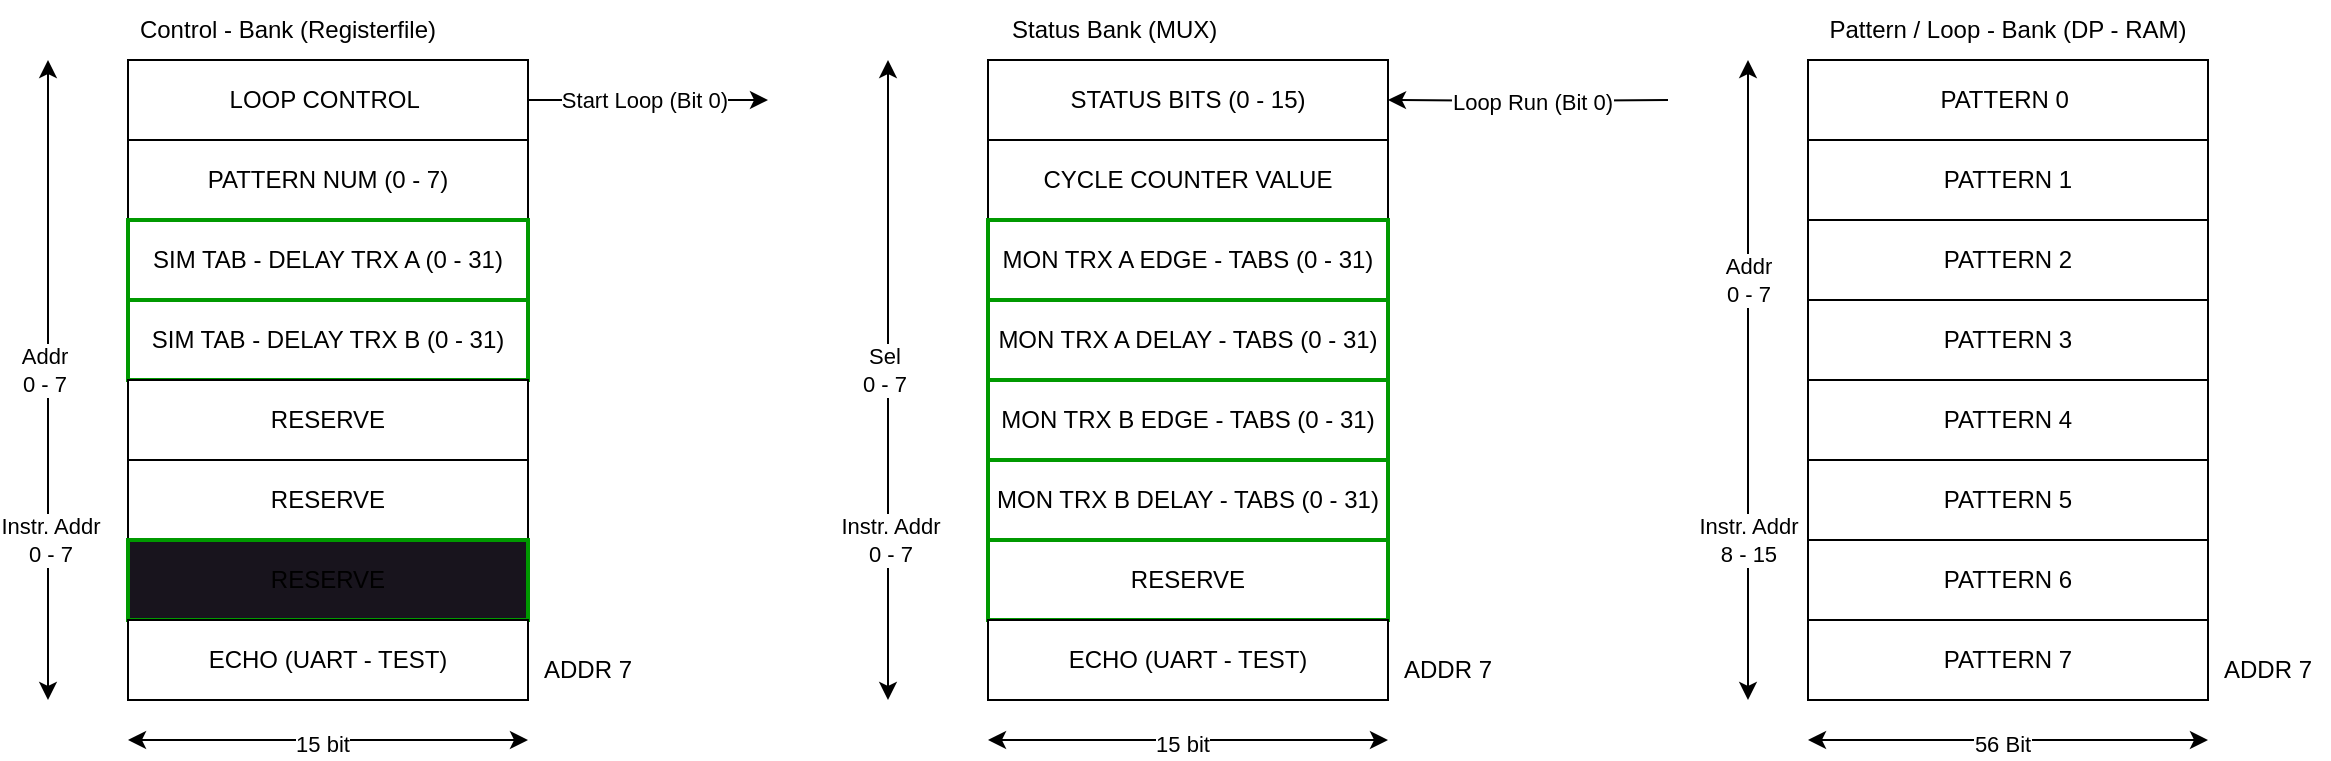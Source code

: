 <mxfile>
    <diagram name="Page-1" id="0X1LNtYORCH-xmy5lvc5">
        <mxGraphModel dx="1292" dy="478" grid="1" gridSize="10" guides="1" tooltips="1" connect="1" arrows="1" fold="1" page="1" pageScale="1" pageWidth="1654" pageHeight="1169" math="0" shadow="0">
            <root>
                <mxCell id="0"/>
                <mxCell id="1" parent="0"/>
                <mxCell id="ktHzhZtXxw7lbarvhIDh-25" style="edgeStyle=orthogonalEdgeStyle;rounded=0;orthogonalLoop=1;jettySize=auto;html=1;" parent="1" source="ktHzhZtXxw7lbarvhIDh-1" edge="1">
                    <mxGeometry relative="1" as="geometry">
                        <mxPoint x="440" y="160" as="targetPoint"/>
                    </mxGeometry>
                </mxCell>
                <mxCell id="ktHzhZtXxw7lbarvhIDh-26" value="Start Loop (Bit 0)" style="edgeLabel;html=1;align=center;verticalAlign=middle;resizable=0;points=[];" parent="ktHzhZtXxw7lbarvhIDh-25" vertex="1" connectable="0">
                    <mxGeometry x="-0.037" relative="1" as="geometry">
                        <mxPoint as="offset"/>
                    </mxGeometry>
                </mxCell>
                <mxCell id="ktHzhZtXxw7lbarvhIDh-1" value="LOOP CONTROL&amp;nbsp;" style="rounded=0;whiteSpace=wrap;html=1;" parent="1" vertex="1">
                    <mxGeometry x="120" y="140" width="200" height="40" as="geometry"/>
                </mxCell>
                <mxCell id="ktHzhZtXxw7lbarvhIDh-2" value="PATTERN NUM (0 - 7)" style="rounded=0;whiteSpace=wrap;html=1;" parent="1" vertex="1">
                    <mxGeometry x="120" y="180" width="200" height="40" as="geometry"/>
                </mxCell>
                <mxCell id="ktHzhZtXxw7lbarvhIDh-4" value="RESERVE" style="rounded=0;whiteSpace=wrap;html=1;" parent="1" vertex="1">
                    <mxGeometry x="120" y="340" width="200" height="40" as="geometry"/>
                </mxCell>
                <mxCell id="ktHzhZtXxw7lbarvhIDh-5" value="SIM TAB - DELAY TRX A (0 - 31)" style="rounded=0;whiteSpace=wrap;html=1;strokeColor=#009900;strokeWidth=2;" parent="1" vertex="1">
                    <mxGeometry x="120" y="220" width="200" height="40" as="geometry"/>
                </mxCell>
                <mxCell id="ktHzhZtXxw7lbarvhIDh-6" value="SIM TAB - DELAY TRX B (0 - 31)" style="rounded=0;whiteSpace=wrap;html=1;strokeColor=#009900;strokeWidth=2;" parent="1" vertex="1">
                    <mxGeometry x="120" y="260" width="200" height="40" as="geometry"/>
                </mxCell>
                <mxCell id="ktHzhZtXxw7lbarvhIDh-7" value="RESERVE" style="rounded=0;whiteSpace=wrap;html=1;strokeColor=#009900;strokeWidth=2;fillColor=#18141D;" parent="1" vertex="1">
                    <mxGeometry x="120" y="380" width="200" height="40" as="geometry"/>
                </mxCell>
                <mxCell id="ktHzhZtXxw7lbarvhIDh-8" value="Control - Bank (Registerfile)" style="text;html=1;align=center;verticalAlign=middle;whiteSpace=wrap;rounded=0;" parent="1" vertex="1">
                    <mxGeometry x="120" y="110" width="160" height="30" as="geometry"/>
                </mxCell>
                <mxCell id="ktHzhZtXxw7lbarvhIDh-9" value="" style="endArrow=classic;startArrow=classic;html=1;rounded=0;" parent="1" edge="1">
                    <mxGeometry width="50" height="50" relative="1" as="geometry">
                        <mxPoint x="120" y="480" as="sourcePoint"/>
                        <mxPoint x="320" y="480" as="targetPoint"/>
                    </mxGeometry>
                </mxCell>
                <mxCell id="ktHzhZtXxw7lbarvhIDh-10" value="15 bit" style="edgeLabel;html=1;align=center;verticalAlign=middle;resizable=0;points=[];" parent="ktHzhZtXxw7lbarvhIDh-9" vertex="1" connectable="0">
                    <mxGeometry x="-0.03" y="-2" relative="1" as="geometry">
                        <mxPoint as="offset"/>
                    </mxGeometry>
                </mxCell>
                <mxCell id="ktHzhZtXxw7lbarvhIDh-11" value="" style="endArrow=classic;startArrow=classic;html=1;rounded=0;" parent="1" edge="1">
                    <mxGeometry width="50" height="50" relative="1" as="geometry">
                        <mxPoint x="80" y="140" as="sourcePoint"/>
                        <mxPoint x="80" y="460" as="targetPoint"/>
                    </mxGeometry>
                </mxCell>
                <mxCell id="ktHzhZtXxw7lbarvhIDh-12" value="Addr&lt;div&gt;0 - 7&lt;/div&gt;" style="edgeLabel;html=1;align=center;verticalAlign=middle;resizable=0;points=[];" parent="ktHzhZtXxw7lbarvhIDh-11" vertex="1" connectable="0">
                    <mxGeometry x="-0.03" y="-2" relative="1" as="geometry">
                        <mxPoint as="offset"/>
                    </mxGeometry>
                </mxCell>
                <mxCell id="ktHzhZtXxw7lbarvhIDh-64" value="Instr. Addr&lt;div&gt;0 - 7&lt;/div&gt;" style="edgeLabel;html=1;align=center;verticalAlign=middle;resizable=0;points=[];" parent="ktHzhZtXxw7lbarvhIDh-11" vertex="1" connectable="0">
                    <mxGeometry x="0.45" y="1" relative="1" as="geometry">
                        <mxPoint y="8" as="offset"/>
                    </mxGeometry>
                </mxCell>
                <mxCell id="ktHzhZtXxw7lbarvhIDh-15" value="ECHO (UART - TEST)" style="rounded=0;whiteSpace=wrap;html=1;" parent="1" vertex="1">
                    <mxGeometry x="120" y="420" width="200" height="40" as="geometry"/>
                </mxCell>
                <mxCell id="ktHzhZtXxw7lbarvhIDh-44" style="edgeStyle=orthogonalEdgeStyle;rounded=0;orthogonalLoop=1;jettySize=auto;html=1;" parent="1" target="ktHzhZtXxw7lbarvhIDh-31" edge="1">
                    <mxGeometry relative="1" as="geometry">
                        <mxPoint x="890" y="160" as="sourcePoint"/>
                    </mxGeometry>
                </mxCell>
                <mxCell id="ktHzhZtXxw7lbarvhIDh-45" value="Loop Run (Bit 0)" style="edgeLabel;html=1;align=center;verticalAlign=middle;resizable=0;points=[];" parent="ktHzhZtXxw7lbarvhIDh-44" vertex="1" connectable="0">
                    <mxGeometry x="-0.032" y="4" relative="1" as="geometry">
                        <mxPoint y="-4" as="offset"/>
                    </mxGeometry>
                </mxCell>
                <mxCell id="ktHzhZtXxw7lbarvhIDh-31" value="STATUS BITS (0 - 15)" style="rounded=0;whiteSpace=wrap;html=1;" parent="1" vertex="1">
                    <mxGeometry x="550" y="140" width="200" height="40" as="geometry"/>
                </mxCell>
                <mxCell id="ktHzhZtXxw7lbarvhIDh-32" value="CYCLE COUNTER VALUE" style="rounded=0;whiteSpace=wrap;html=1;" parent="1" vertex="1">
                    <mxGeometry x="550" y="180" width="200" height="40" as="geometry"/>
                </mxCell>
                <mxCell id="ktHzhZtXxw7lbarvhIDh-33" value="MON TRX A EDGE - TABS (0 - 31)" style="rounded=0;whiteSpace=wrap;html=1;strokeColor=#009900;strokeWidth=2;" parent="1" vertex="1">
                    <mxGeometry x="550" y="220" width="200" height="40" as="geometry"/>
                </mxCell>
                <mxCell id="ktHzhZtXxw7lbarvhIDh-34" value="MON TRX A DELAY - TABS (0 - 31)" style="rounded=0;whiteSpace=wrap;html=1;strokeColor=#009900;strokeWidth=2;" parent="1" vertex="1">
                    <mxGeometry x="550" y="260" width="200" height="40" as="geometry"/>
                </mxCell>
                <mxCell id="ktHzhZtXxw7lbarvhIDh-35" value="MON TRX B EDGE - TABS (0 - 31)" style="rounded=0;whiteSpace=wrap;html=1;strokeColor=#009900;strokeWidth=2;" parent="1" vertex="1">
                    <mxGeometry x="550" y="300" width="200" height="40" as="geometry"/>
                </mxCell>
                <mxCell id="ktHzhZtXxw7lbarvhIDh-36" value="MON TRX B DELAY - TABS (0 - 31)" style="rounded=0;whiteSpace=wrap;html=1;strokeColor=#009900;strokeWidth=2;" parent="1" vertex="1">
                    <mxGeometry x="550" y="340" width="200" height="40" as="geometry"/>
                </mxCell>
                <mxCell id="ktHzhZtXxw7lbarvhIDh-37" value="RESERVE" style="rounded=0;whiteSpace=wrap;html=1;strokeColor=#009900;strokeWidth=2;" parent="1" vertex="1">
                    <mxGeometry x="550" y="380" width="200" height="40" as="geometry"/>
                </mxCell>
                <mxCell id="ktHzhZtXxw7lbarvhIDh-38" value="ECHO (UART - TEST)" style="rounded=0;whiteSpace=wrap;html=1;" parent="1" vertex="1">
                    <mxGeometry x="550" y="420" width="200" height="40" as="geometry"/>
                </mxCell>
                <mxCell id="ktHzhZtXxw7lbarvhIDh-39" value="" style="endArrow=classic;startArrow=classic;html=1;rounded=0;" parent="1" edge="1">
                    <mxGeometry width="50" height="50" relative="1" as="geometry">
                        <mxPoint x="550" y="480" as="sourcePoint"/>
                        <mxPoint x="750" y="480" as="targetPoint"/>
                    </mxGeometry>
                </mxCell>
                <mxCell id="ktHzhZtXxw7lbarvhIDh-40" value="15 bit" style="edgeLabel;html=1;align=center;verticalAlign=middle;resizable=0;points=[];" parent="ktHzhZtXxw7lbarvhIDh-39" vertex="1" connectable="0">
                    <mxGeometry x="-0.03" y="-2" relative="1" as="geometry">
                        <mxPoint as="offset"/>
                    </mxGeometry>
                </mxCell>
                <mxCell id="ktHzhZtXxw7lbarvhIDh-41" value="" style="endArrow=classic;startArrow=classic;html=1;rounded=0;" parent="1" edge="1">
                    <mxGeometry width="50" height="50" relative="1" as="geometry">
                        <mxPoint x="500" y="140" as="sourcePoint"/>
                        <mxPoint x="500" y="460" as="targetPoint"/>
                    </mxGeometry>
                </mxCell>
                <mxCell id="ktHzhZtXxw7lbarvhIDh-42" value="Sel&lt;div&gt;0 - 7&lt;/div&gt;" style="edgeLabel;html=1;align=center;verticalAlign=middle;resizable=0;points=[];" parent="ktHzhZtXxw7lbarvhIDh-41" vertex="1" connectable="0">
                    <mxGeometry x="-0.03" y="-2" relative="1" as="geometry">
                        <mxPoint as="offset"/>
                    </mxGeometry>
                </mxCell>
                <mxCell id="ktHzhZtXxw7lbarvhIDh-63" value="Instr. Addr&lt;div&gt;0 - 7&lt;/div&gt;" style="edgeLabel;html=1;align=center;verticalAlign=middle;resizable=0;points=[];" parent="ktHzhZtXxw7lbarvhIDh-41" vertex="1" connectable="0">
                    <mxGeometry x="0.431" y="1" relative="1" as="geometry">
                        <mxPoint y="11" as="offset"/>
                    </mxGeometry>
                </mxCell>
                <mxCell id="ktHzhZtXxw7lbarvhIDh-43" value="Status Bank (MUX)&amp;nbsp;" style="text;html=1;align=center;verticalAlign=middle;whiteSpace=wrap;rounded=0;" parent="1" vertex="1">
                    <mxGeometry x="550" y="110" width="130" height="30" as="geometry"/>
                </mxCell>
                <mxCell id="ktHzhZtXxw7lbarvhIDh-46" value="ADDR 7" style="text;html=1;align=center;verticalAlign=middle;whiteSpace=wrap;rounded=0;" parent="1" vertex="1">
                    <mxGeometry x="320" y="430" width="60" height="30" as="geometry"/>
                </mxCell>
                <mxCell id="ktHzhZtXxw7lbarvhIDh-47" value="ADDR 7" style="text;html=1;align=center;verticalAlign=middle;whiteSpace=wrap;rounded=0;" parent="1" vertex="1">
                    <mxGeometry x="750" y="430" width="60" height="30" as="geometry"/>
                </mxCell>
                <mxCell id="ktHzhZtXxw7lbarvhIDh-48" value="PATTERN 0&amp;nbsp;" style="rounded=0;whiteSpace=wrap;html=1;" parent="1" vertex="1">
                    <mxGeometry x="960" y="140" width="200" height="40" as="geometry"/>
                </mxCell>
                <mxCell id="ktHzhZtXxw7lbarvhIDh-49" value="PATTERN 1" style="rounded=0;whiteSpace=wrap;html=1;" parent="1" vertex="1">
                    <mxGeometry x="960" y="180" width="200" height="40" as="geometry"/>
                </mxCell>
                <mxCell id="ktHzhZtXxw7lbarvhIDh-50" value="PATTERN 2" style="rounded=0;whiteSpace=wrap;html=1;" parent="1" vertex="1">
                    <mxGeometry x="960" y="220" width="200" height="40" as="geometry"/>
                </mxCell>
                <mxCell id="ktHzhZtXxw7lbarvhIDh-51" value="PATTERN 3" style="rounded=0;whiteSpace=wrap;html=1;" parent="1" vertex="1">
                    <mxGeometry x="960" y="260" width="200" height="40" as="geometry"/>
                </mxCell>
                <mxCell id="ktHzhZtXxw7lbarvhIDh-52" value="PATTERN 4" style="rounded=0;whiteSpace=wrap;html=1;" parent="1" vertex="1">
                    <mxGeometry x="960" y="300" width="200" height="40" as="geometry"/>
                </mxCell>
                <mxCell id="ktHzhZtXxw7lbarvhIDh-53" value="PATTERN 5" style="rounded=0;whiteSpace=wrap;html=1;" parent="1" vertex="1">
                    <mxGeometry x="960" y="340" width="200" height="40" as="geometry"/>
                </mxCell>
                <mxCell id="ktHzhZtXxw7lbarvhIDh-54" value="PATTERN 6" style="rounded=0;whiteSpace=wrap;html=1;" parent="1" vertex="1">
                    <mxGeometry x="960" y="380" width="200" height="40" as="geometry"/>
                </mxCell>
                <mxCell id="ktHzhZtXxw7lbarvhIDh-55" value="PATTERN 7" style="rounded=0;whiteSpace=wrap;html=1;" parent="1" vertex="1">
                    <mxGeometry x="960" y="420" width="200" height="40" as="geometry"/>
                </mxCell>
                <mxCell id="ktHzhZtXxw7lbarvhIDh-56" value="" style="endArrow=classic;startArrow=classic;html=1;rounded=0;" parent="1" edge="1">
                    <mxGeometry width="50" height="50" relative="1" as="geometry">
                        <mxPoint x="960" y="480" as="sourcePoint"/>
                        <mxPoint x="1160" y="480" as="targetPoint"/>
                    </mxGeometry>
                </mxCell>
                <mxCell id="ktHzhZtXxw7lbarvhIDh-57" value="56 Bit" style="edgeLabel;html=1;align=center;verticalAlign=middle;resizable=0;points=[];" parent="ktHzhZtXxw7lbarvhIDh-56" vertex="1" connectable="0">
                    <mxGeometry x="-0.03" y="-2" relative="1" as="geometry">
                        <mxPoint as="offset"/>
                    </mxGeometry>
                </mxCell>
                <mxCell id="ktHzhZtXxw7lbarvhIDh-58" value="" style="endArrow=classic;startArrow=classic;html=1;rounded=0;" parent="1" edge="1">
                    <mxGeometry width="50" height="50" relative="1" as="geometry">
                        <mxPoint x="930" y="140" as="sourcePoint"/>
                        <mxPoint x="930" y="460" as="targetPoint"/>
                    </mxGeometry>
                </mxCell>
                <mxCell id="ktHzhZtXxw7lbarvhIDh-59" value="Addr&lt;div&gt;0 - 7&lt;/div&gt;" style="edgeLabel;html=1;align=center;verticalAlign=middle;resizable=0;points=[];" parent="ktHzhZtXxw7lbarvhIDh-58" vertex="1" connectable="0">
                    <mxGeometry x="-0.03" y="-2" relative="1" as="geometry">
                        <mxPoint x="2" y="-45" as="offset"/>
                    </mxGeometry>
                </mxCell>
                <mxCell id="ktHzhZtXxw7lbarvhIDh-62" value="Instr. Addr&lt;div&gt;8 - 15&lt;/div&gt;" style="edgeLabel;html=1;align=center;verticalAlign=middle;resizable=0;points=[];" parent="ktHzhZtXxw7lbarvhIDh-58" vertex="1" connectable="0">
                    <mxGeometry x="0.231" relative="1" as="geometry">
                        <mxPoint y="43" as="offset"/>
                    </mxGeometry>
                </mxCell>
                <mxCell id="ktHzhZtXxw7lbarvhIDh-60" value="Pattern / Loop - Bank (DP - RAM)" style="text;html=1;align=center;verticalAlign=middle;whiteSpace=wrap;rounded=0;" parent="1" vertex="1">
                    <mxGeometry x="960" y="110" width="200" height="30" as="geometry"/>
                </mxCell>
                <mxCell id="ktHzhZtXxw7lbarvhIDh-61" value="ADDR 7" style="text;html=1;align=center;verticalAlign=middle;whiteSpace=wrap;rounded=0;" parent="1" vertex="1">
                    <mxGeometry x="1160" y="430" width="60" height="30" as="geometry"/>
                </mxCell>
                <mxCell id="2" value="RESERVE" style="rounded=0;whiteSpace=wrap;html=1;" vertex="1" parent="1">
                    <mxGeometry x="120" y="300" width="200" height="40" as="geometry"/>
                </mxCell>
            </root>
        </mxGraphModel>
    </diagram>
</mxfile>